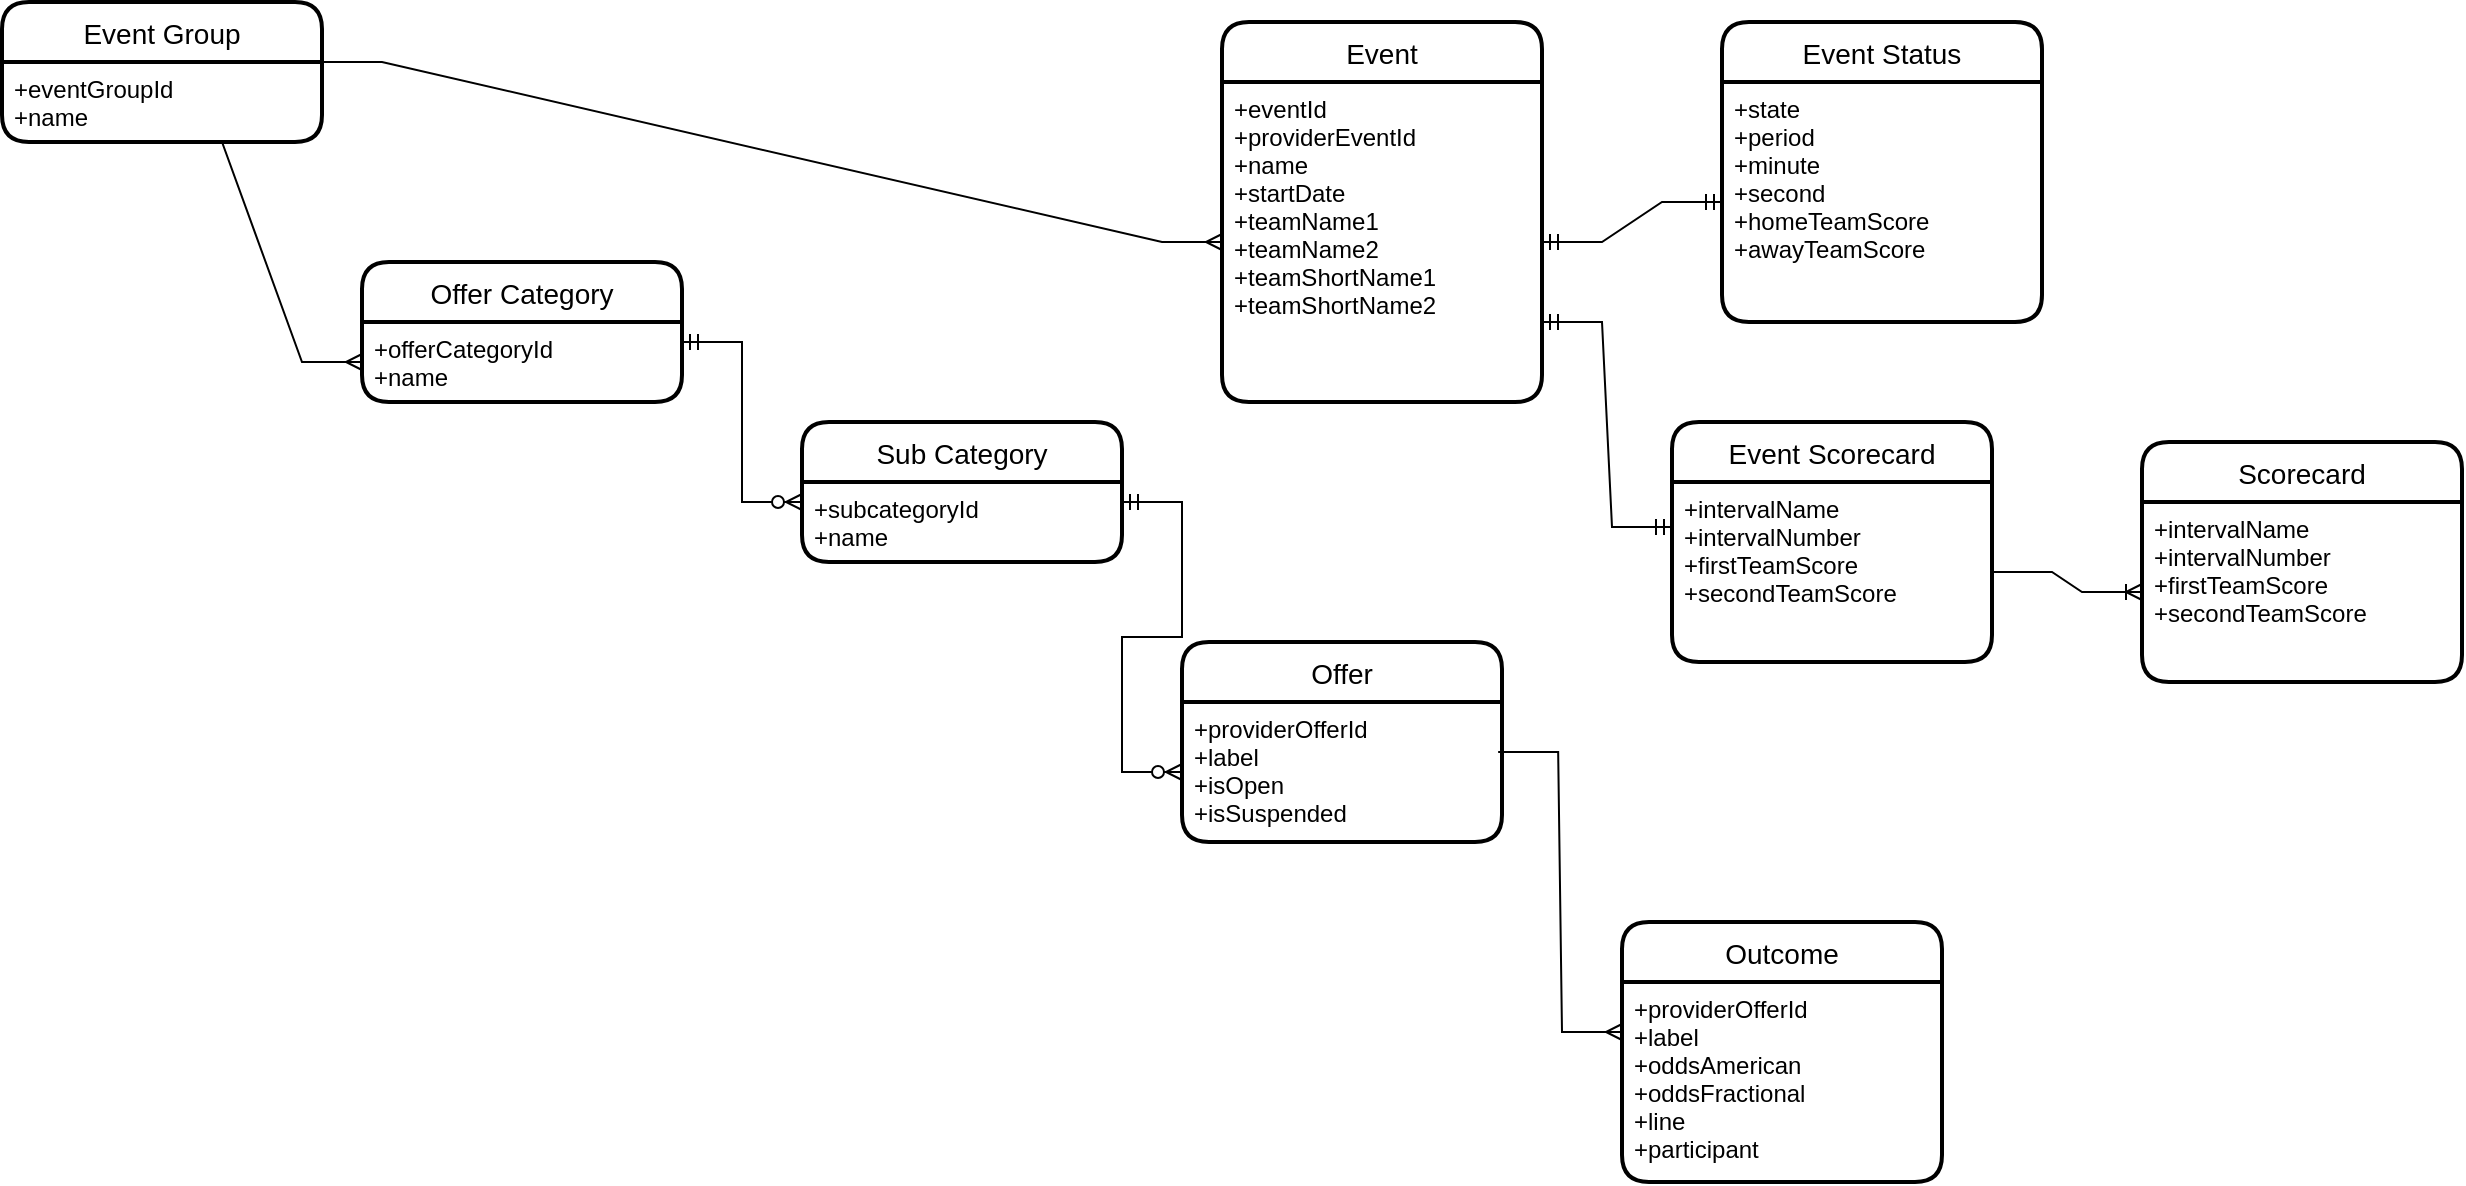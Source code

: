 <mxfile version="17.4.0" type="device"><diagram id="yIj3_aXYBzVBfw9SZmxf" name="Page-1"><mxGraphModel dx="1310" dy="1852" grid="1" gridSize="10" guides="1" tooltips="1" connect="1" arrows="1" fold="1" page="1" pageScale="1" pageWidth="850" pageHeight="1100" math="0" shadow="0"><root><mxCell id="0"/><mxCell id="1" parent="0"/><mxCell id="uvOX93DSpLWsGJpxaAKx-1" value="Offer" style="swimlane;childLayout=stackLayout;horizontal=1;startSize=30;horizontalStack=0;rounded=1;fontSize=14;fontStyle=0;strokeWidth=2;resizeParent=0;resizeLast=1;shadow=0;dashed=0;align=center;" vertex="1" parent="1"><mxGeometry x="20" y="290" width="160" height="100" as="geometry"/></mxCell><mxCell id="uvOX93DSpLWsGJpxaAKx-2" value="+providerOfferId&#10;+label&#10;+isOpen&#10;+isSuspended" style="align=left;strokeColor=none;fillColor=none;spacingLeft=4;fontSize=12;verticalAlign=top;resizable=0;rotatable=0;part=1;" vertex="1" parent="uvOX93DSpLWsGJpxaAKx-1"><mxGeometry y="30" width="160" height="70" as="geometry"/></mxCell><mxCell id="uvOX93DSpLWsGJpxaAKx-3" value="Outcome" style="swimlane;childLayout=stackLayout;horizontal=1;startSize=30;horizontalStack=0;rounded=1;fontSize=14;fontStyle=0;strokeWidth=2;resizeParent=0;resizeLast=1;shadow=0;dashed=0;align=center;" vertex="1" parent="1"><mxGeometry x="240" y="430" width="160" height="130" as="geometry"/></mxCell><mxCell id="uvOX93DSpLWsGJpxaAKx-4" value="+providerOfferId&#10;+label&#10;+oddsAmerican&#10;+oddsFractional&#10;+line&#10;+participant" style="align=left;strokeColor=none;fillColor=none;spacingLeft=4;fontSize=12;verticalAlign=top;resizable=0;rotatable=0;part=1;" vertex="1" parent="uvOX93DSpLWsGJpxaAKx-3"><mxGeometry y="30" width="160" height="100" as="geometry"/></mxCell><mxCell id="uvOX93DSpLWsGJpxaAKx-5" value="Event" style="swimlane;childLayout=stackLayout;horizontal=1;startSize=30;horizontalStack=0;rounded=1;fontSize=14;fontStyle=0;strokeWidth=2;resizeParent=0;resizeLast=1;shadow=0;dashed=0;align=center;" vertex="1" parent="1"><mxGeometry x="40" y="-20" width="160" height="190" as="geometry"/></mxCell><mxCell id="uvOX93DSpLWsGJpxaAKx-6" value="+eventId&#10;+providerEventId&#10;+name&#10;+startDate&#10;+teamName1&#10;+teamName2&#10;+teamShortName1&#10;+teamShortName2" style="align=left;strokeColor=none;fillColor=none;spacingLeft=4;fontSize=12;verticalAlign=top;resizable=0;rotatable=0;part=1;" vertex="1" parent="uvOX93DSpLWsGJpxaAKx-5"><mxGeometry y="30" width="160" height="160" as="geometry"/></mxCell><mxCell id="uvOX93DSpLWsGJpxaAKx-7" value="Event Status" style="swimlane;childLayout=stackLayout;horizontal=1;startSize=30;horizontalStack=0;rounded=1;fontSize=14;fontStyle=0;strokeWidth=2;resizeParent=0;resizeLast=1;shadow=0;dashed=0;align=center;" vertex="1" parent="1"><mxGeometry x="290" y="-20" width="160" height="150" as="geometry"/></mxCell><mxCell id="uvOX93DSpLWsGJpxaAKx-8" value="+state&#10;+period&#10;+minute&#10;+second&#10;+homeTeamScore&#10;+awayTeamScore" style="align=left;strokeColor=none;fillColor=none;spacingLeft=4;fontSize=12;verticalAlign=top;resizable=0;rotatable=0;part=1;" vertex="1" parent="uvOX93DSpLWsGJpxaAKx-7"><mxGeometry y="30" width="160" height="120" as="geometry"/></mxCell><mxCell id="uvOX93DSpLWsGJpxaAKx-9" value="Event Scorecard" style="swimlane;childLayout=stackLayout;horizontal=1;startSize=30;horizontalStack=0;rounded=1;fontSize=14;fontStyle=0;strokeWidth=2;resizeParent=0;resizeLast=1;shadow=0;dashed=0;align=center;" vertex="1" parent="1"><mxGeometry x="265" y="180" width="160" height="120" as="geometry"/></mxCell><mxCell id="uvOX93DSpLWsGJpxaAKx-10" value="+intervalName&#10;+intervalNumber&#10;+firstTeamScore&#10;+secondTeamScore" style="align=left;strokeColor=none;fillColor=none;spacingLeft=4;fontSize=12;verticalAlign=top;resizable=0;rotatable=0;part=1;" vertex="1" parent="uvOX93DSpLWsGJpxaAKx-9"><mxGeometry y="30" width="160" height="90" as="geometry"/></mxCell><mxCell id="uvOX93DSpLWsGJpxaAKx-11" value="" style="edgeStyle=entityRelationEdgeStyle;fontSize=12;html=1;endArrow=ERmandOne;startArrow=ERmandOne;rounded=0;exitX=1;exitY=0.5;exitDx=0;exitDy=0;entryX=0;entryY=0.5;entryDx=0;entryDy=0;" edge="1" parent="1" source="uvOX93DSpLWsGJpxaAKx-6" target="uvOX93DSpLWsGJpxaAKx-8"><mxGeometry width="100" height="100" relative="1" as="geometry"><mxPoint x="200" y="160" as="sourcePoint"/><mxPoint x="290" y="60" as="targetPoint"/></mxGeometry></mxCell><mxCell id="uvOX93DSpLWsGJpxaAKx-12" value="Scorecard" style="swimlane;childLayout=stackLayout;horizontal=1;startSize=30;horizontalStack=0;rounded=1;fontSize=14;fontStyle=0;strokeWidth=2;resizeParent=0;resizeLast=1;shadow=0;dashed=0;align=center;" vertex="1" parent="1"><mxGeometry x="500" y="190" width="160" height="120" as="geometry"/></mxCell><mxCell id="uvOX93DSpLWsGJpxaAKx-13" value="+intervalName&#10;+intervalNumber&#10;+firstTeamScore&#10;+secondTeamScore" style="align=left;strokeColor=none;fillColor=none;spacingLeft=4;fontSize=12;verticalAlign=top;resizable=0;rotatable=0;part=1;" vertex="1" parent="uvOX93DSpLWsGJpxaAKx-12"><mxGeometry y="30" width="160" height="90" as="geometry"/></mxCell><mxCell id="uvOX93DSpLWsGJpxaAKx-14" value="" style="edgeStyle=entityRelationEdgeStyle;fontSize=12;html=1;endArrow=ERmandOne;startArrow=ERmandOne;rounded=0;exitX=1;exitY=0.75;exitDx=0;exitDy=0;entryX=0;entryY=0.25;entryDx=0;entryDy=0;" edge="1" parent="1" source="uvOX93DSpLWsGJpxaAKx-6" target="uvOX93DSpLWsGJpxaAKx-10"><mxGeometry width="100" height="100" relative="1" as="geometry"><mxPoint x="210" y="100" as="sourcePoint"/><mxPoint x="300" y="80" as="targetPoint"/></mxGeometry></mxCell><mxCell id="uvOX93DSpLWsGJpxaAKx-15" value="" style="edgeStyle=entityRelationEdgeStyle;fontSize=12;html=1;endArrow=ERoneToMany;rounded=0;exitX=1;exitY=0.5;exitDx=0;exitDy=0;entryX=0;entryY=0.5;entryDx=0;entryDy=0;" edge="1" parent="1" source="uvOX93DSpLWsGJpxaAKx-10" target="uvOX93DSpLWsGJpxaAKx-13"><mxGeometry width="100" height="100" relative="1" as="geometry"><mxPoint x="430" y="240" as="sourcePoint"/><mxPoint x="530" y="140" as="targetPoint"/></mxGeometry></mxCell><mxCell id="uvOX93DSpLWsGJpxaAKx-16" value="Offer Category" style="swimlane;childLayout=stackLayout;horizontal=1;startSize=30;horizontalStack=0;rounded=1;fontSize=14;fontStyle=0;strokeWidth=2;resizeParent=0;resizeLast=1;shadow=0;dashed=0;align=center;" vertex="1" parent="1"><mxGeometry x="-390" y="100" width="160" height="70" as="geometry"/></mxCell><mxCell id="uvOX93DSpLWsGJpxaAKx-17" value="+offerCategoryId&#10;+name" style="align=left;strokeColor=none;fillColor=none;spacingLeft=4;fontSize=12;verticalAlign=top;resizable=0;rotatable=0;part=1;" vertex="1" parent="uvOX93DSpLWsGJpxaAKx-16"><mxGeometry y="30" width="160" height="40" as="geometry"/></mxCell><mxCell id="uvOX93DSpLWsGJpxaAKx-20" value="Sub Category" style="swimlane;childLayout=stackLayout;horizontal=1;startSize=30;horizontalStack=0;rounded=1;fontSize=14;fontStyle=0;strokeWidth=2;resizeParent=0;resizeLast=1;shadow=0;dashed=0;align=center;" vertex="1" parent="1"><mxGeometry x="-170" y="180" width="160" height="70" as="geometry"/></mxCell><mxCell id="uvOX93DSpLWsGJpxaAKx-21" value="+subcategoryId&#10;+name" style="align=left;strokeColor=none;fillColor=none;spacingLeft=4;fontSize=12;verticalAlign=top;resizable=0;rotatable=0;part=1;" vertex="1" parent="uvOX93DSpLWsGJpxaAKx-20"><mxGeometry y="30" width="160" height="40" as="geometry"/></mxCell><mxCell id="uvOX93DSpLWsGJpxaAKx-23" value="" style="edgeStyle=entityRelationEdgeStyle;fontSize=12;html=1;endArrow=ERmany;rounded=0;exitX=0.988;exitY=0.357;exitDx=0;exitDy=0;exitPerimeter=0;entryX=0;entryY=0.25;entryDx=0;entryDy=0;" edge="1" parent="1" source="uvOX93DSpLWsGJpxaAKx-2" target="uvOX93DSpLWsGJpxaAKx-4"><mxGeometry width="100" height="100" relative="1" as="geometry"><mxPoint x="210" y="340" as="sourcePoint"/><mxPoint x="310" y="240" as="targetPoint"/></mxGeometry></mxCell><mxCell id="uvOX93DSpLWsGJpxaAKx-26" value="Event Group" style="swimlane;childLayout=stackLayout;horizontal=1;startSize=30;horizontalStack=0;rounded=1;fontSize=14;fontStyle=0;strokeWidth=2;resizeParent=0;resizeLast=1;shadow=0;dashed=0;align=center;" vertex="1" parent="1"><mxGeometry x="-570" y="-30" width="160" height="70" as="geometry"/></mxCell><mxCell id="uvOX93DSpLWsGJpxaAKx-27" value="+eventGroupId&#10;+name" style="align=left;strokeColor=none;fillColor=none;spacingLeft=4;fontSize=12;verticalAlign=top;resizable=0;rotatable=0;part=1;" vertex="1" parent="uvOX93DSpLWsGJpxaAKx-26"><mxGeometry y="30" width="160" height="40" as="geometry"/></mxCell><mxCell id="uvOX93DSpLWsGJpxaAKx-29" value="" style="edgeStyle=entityRelationEdgeStyle;fontSize=12;html=1;endArrow=ERmany;rounded=0;exitX=0.5;exitY=1;exitDx=0;exitDy=0;entryX=0;entryY=0.5;entryDx=0;entryDy=0;" edge="1" parent="1" source="uvOX93DSpLWsGJpxaAKx-27" target="uvOX93DSpLWsGJpxaAKx-17"><mxGeometry width="100" height="100" relative="1" as="geometry"><mxPoint x="-300" y="180" as="sourcePoint"/><mxPoint x="-190" y="250" as="targetPoint"/></mxGeometry></mxCell><mxCell id="uvOX93DSpLWsGJpxaAKx-30" value="" style="edgeStyle=entityRelationEdgeStyle;fontSize=12;html=1;endArrow=ERmany;rounded=0;exitX=1;exitY=0;exitDx=0;exitDy=0;entryX=0;entryY=0.5;entryDx=0;entryDy=0;" edge="1" parent="1" source="uvOX93DSpLWsGJpxaAKx-27" target="uvOX93DSpLWsGJpxaAKx-6"><mxGeometry width="100" height="100" relative="1" as="geometry"><mxPoint x="-480" y="50" as="sourcePoint"/><mxPoint x="-380" y="160" as="targetPoint"/></mxGeometry></mxCell><mxCell id="uvOX93DSpLWsGJpxaAKx-31" value="" style="edgeStyle=entityRelationEdgeStyle;fontSize=12;html=1;endArrow=ERzeroToMany;startArrow=ERmandOne;rounded=0;exitX=1;exitY=0.25;exitDx=0;exitDy=0;entryX=0;entryY=0.25;entryDx=0;entryDy=0;" edge="1" parent="1" source="uvOX93DSpLWsGJpxaAKx-17" target="uvOX93DSpLWsGJpxaAKx-21"><mxGeometry width="100" height="100" relative="1" as="geometry"><mxPoint x="-90" y="240" as="sourcePoint"/><mxPoint x="10" y="140" as="targetPoint"/></mxGeometry></mxCell><mxCell id="uvOX93DSpLWsGJpxaAKx-32" value="" style="edgeStyle=entityRelationEdgeStyle;fontSize=12;html=1;endArrow=ERzeroToMany;startArrow=ERmandOne;rounded=0;exitX=1;exitY=0.25;exitDx=0;exitDy=0;entryX=0;entryY=0.5;entryDx=0;entryDy=0;" edge="1" parent="1" source="uvOX93DSpLWsGJpxaAKx-21" target="uvOX93DSpLWsGJpxaAKx-2"><mxGeometry width="100" height="100" relative="1" as="geometry"><mxPoint x="-220" y="150" as="sourcePoint"/><mxPoint x="-160" y="230" as="targetPoint"/></mxGeometry></mxCell></root></mxGraphModel></diagram></mxfile>